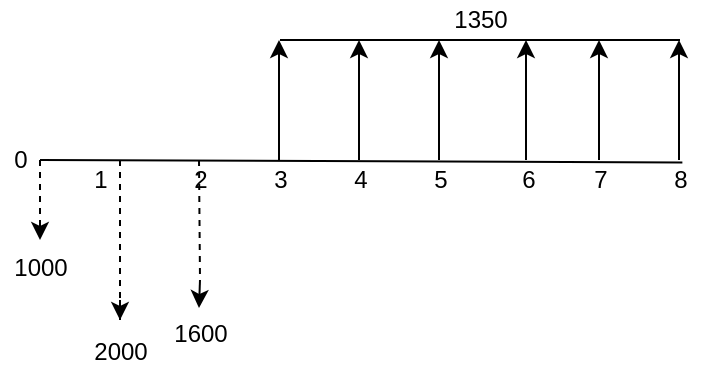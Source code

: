 <mxfile version="12.9.12" type="device"><diagram id="tU3wM6piWS4eTyoO-pxY" name="第 1 页"><mxGraphModel dx="1278" dy="627" grid="1" gridSize="10" guides="1" tooltips="1" connect="1" arrows="1" fold="1" page="1" pageScale="1" pageWidth="827" pageHeight="1169" math="0" shadow="0"><root><mxCell id="0"/><mxCell id="1" parent="0"/><mxCell id="lW47n_avVsVFd6KusKKp-1" value="" style="endArrow=none;html=1;entryX=0.56;entryY=0.06;entryDx=0;entryDy=0;entryPerimeter=0;" edge="1" parent="1" target="lW47n_avVsVFd6KusKKp-10"><mxGeometry width="50" height="50" relative="1" as="geometry"><mxPoint x="160" y="160" as="sourcePoint"/><mxPoint x="440" y="160" as="targetPoint"/></mxGeometry></mxCell><mxCell id="lW47n_avVsVFd6KusKKp-2" value="0" style="text;html=1;align=center;verticalAlign=middle;resizable=0;points=[];autosize=1;" vertex="1" parent="1"><mxGeometry x="140" y="150" width="20" height="20" as="geometry"/></mxCell><mxCell id="lW47n_avVsVFd6KusKKp-3" value="1" style="text;html=1;align=center;verticalAlign=middle;resizable=0;points=[];autosize=1;" vertex="1" parent="1"><mxGeometry x="180" y="160" width="20" height="20" as="geometry"/></mxCell><mxCell id="lW47n_avVsVFd6KusKKp-4" value="2" style="text;html=1;align=center;verticalAlign=middle;resizable=0;points=[];autosize=1;" vertex="1" parent="1"><mxGeometry x="230" y="160" width="20" height="20" as="geometry"/></mxCell><mxCell id="lW47n_avVsVFd6KusKKp-5" value="3" style="text;html=1;align=center;verticalAlign=middle;resizable=0;points=[];autosize=1;" vertex="1" parent="1"><mxGeometry x="270" y="160" width="20" height="20" as="geometry"/></mxCell><mxCell id="lW47n_avVsVFd6KusKKp-6" value="4" style="text;html=1;align=center;verticalAlign=middle;resizable=0;points=[];autosize=1;" vertex="1" parent="1"><mxGeometry x="310" y="160" width="20" height="20" as="geometry"/></mxCell><mxCell id="lW47n_avVsVFd6KusKKp-7" value="5" style="text;html=1;align=center;verticalAlign=middle;resizable=0;points=[];autosize=1;" vertex="1" parent="1"><mxGeometry x="350" y="160" width="20" height="20" as="geometry"/></mxCell><mxCell id="lW47n_avVsVFd6KusKKp-8" value="6" style="text;html=1;align=center;verticalAlign=middle;resizable=0;points=[];autosize=1;" vertex="1" parent="1"><mxGeometry x="393.5" y="160" width="20" height="20" as="geometry"/></mxCell><mxCell id="lW47n_avVsVFd6KusKKp-9" value="7" style="text;html=1;align=center;verticalAlign=middle;resizable=0;points=[];autosize=1;" vertex="1" parent="1"><mxGeometry x="430" y="160" width="20" height="20" as="geometry"/></mxCell><mxCell id="lW47n_avVsVFd6KusKKp-10" value="8" style="text;html=1;align=center;verticalAlign=middle;resizable=0;points=[];autosize=1;" vertex="1" parent="1"><mxGeometry x="470" y="160" width="20" height="20" as="geometry"/></mxCell><mxCell id="lW47n_avVsVFd6KusKKp-11" value="" style="endArrow=none;dashed=1;html=1;" edge="1" parent="1"><mxGeometry width="50" height="50" relative="1" as="geometry"><mxPoint x="160" y="160" as="sourcePoint"/><mxPoint x="160" y="200" as="targetPoint"/></mxGeometry></mxCell><mxCell id="lW47n_avVsVFd6KusKKp-12" value="" style="endArrow=classic;html=1;" edge="1" parent="1"><mxGeometry width="50" height="50" relative="1" as="geometry"><mxPoint x="160" y="190" as="sourcePoint"/><mxPoint x="160" y="200" as="targetPoint"/></mxGeometry></mxCell><mxCell id="lW47n_avVsVFd6KusKKp-13" value="1000" style="text;html=1;align=center;verticalAlign=middle;resizable=0;points=[];autosize=1;" vertex="1" parent="1"><mxGeometry x="140" y="204" width="40" height="20" as="geometry"/></mxCell><mxCell id="lW47n_avVsVFd6KusKKp-14" value="" style="endArrow=none;dashed=1;html=1;" edge="1" parent="1"><mxGeometry width="50" height="50" relative="1" as="geometry"><mxPoint x="200" y="160" as="sourcePoint"/><mxPoint x="200" y="240" as="targetPoint"/></mxGeometry></mxCell><mxCell id="lW47n_avVsVFd6KusKKp-18" value="" style="endArrow=classic;html=1;" edge="1" parent="1"><mxGeometry width="50" height="50" relative="1" as="geometry"><mxPoint x="200" y="230" as="sourcePoint"/><mxPoint x="200" y="240" as="targetPoint"/></mxGeometry></mxCell><mxCell id="lW47n_avVsVFd6KusKKp-19" value="2000" style="text;html=1;align=center;verticalAlign=middle;resizable=0;points=[];autosize=1;" vertex="1" parent="1"><mxGeometry x="180" y="246" width="40" height="20" as="geometry"/></mxCell><mxCell id="lW47n_avVsVFd6KusKKp-20" value="" style="endArrow=none;dashed=1;html=1;" edge="1" parent="1"><mxGeometry width="50" height="50" relative="1" as="geometry"><mxPoint x="239.5" y="160" as="sourcePoint"/><mxPoint x="240" y="220" as="targetPoint"/></mxGeometry></mxCell><mxCell id="lW47n_avVsVFd6KusKKp-21" value="" style="endArrow=classic;html=1;" edge="1" parent="1"><mxGeometry width="50" height="50" relative="1" as="geometry"><mxPoint x="240" y="220" as="sourcePoint"/><mxPoint x="239.5" y="234" as="targetPoint"/></mxGeometry></mxCell><mxCell id="lW47n_avVsVFd6KusKKp-22" value="1600" style="text;html=1;align=center;verticalAlign=middle;resizable=0;points=[];autosize=1;" vertex="1" parent="1"><mxGeometry x="220" y="237" width="40" height="20" as="geometry"/></mxCell><mxCell id="lW47n_avVsVFd6KusKKp-24" value="" style="endArrow=classic;html=1;" edge="1" parent="1"><mxGeometry width="50" height="50" relative="1" as="geometry"><mxPoint x="279.5" y="160" as="sourcePoint"/><mxPoint x="279.5" y="100" as="targetPoint"/></mxGeometry></mxCell><mxCell id="lW47n_avVsVFd6KusKKp-25" value="" style="endArrow=classic;html=1;" edge="1" parent="1"><mxGeometry width="50" height="50" relative="1" as="geometry"><mxPoint x="319.5" y="160" as="sourcePoint"/><mxPoint x="319.5" y="100" as="targetPoint"/></mxGeometry></mxCell><mxCell id="lW47n_avVsVFd6KusKKp-26" value="" style="endArrow=classic;html=1;" edge="1" parent="1"><mxGeometry width="50" height="50" relative="1" as="geometry"><mxPoint x="359.5" y="160" as="sourcePoint"/><mxPoint x="359.5" y="100" as="targetPoint"/></mxGeometry></mxCell><mxCell id="lW47n_avVsVFd6KusKKp-28" value="" style="endArrow=classic;html=1;" edge="1" parent="1"><mxGeometry width="50" height="50" relative="1" as="geometry"><mxPoint x="403" y="160" as="sourcePoint"/><mxPoint x="403" y="100" as="targetPoint"/></mxGeometry></mxCell><mxCell id="lW47n_avVsVFd6KusKKp-29" value="" style="endArrow=classic;html=1;" edge="1" parent="1"><mxGeometry width="50" height="50" relative="1" as="geometry"><mxPoint x="439.5" y="160" as="sourcePoint"/><mxPoint x="439.5" y="100" as="targetPoint"/></mxGeometry></mxCell><mxCell id="lW47n_avVsVFd6KusKKp-31" value="" style="endArrow=classic;html=1;" edge="1" parent="1"><mxGeometry width="50" height="50" relative="1" as="geometry"><mxPoint x="479.5" y="160" as="sourcePoint"/><mxPoint x="479.5" y="100" as="targetPoint"/></mxGeometry></mxCell><mxCell id="lW47n_avVsVFd6KusKKp-32" value="" style="endArrow=none;html=1;" edge="1" parent="1"><mxGeometry width="50" height="50" relative="1" as="geometry"><mxPoint x="280" y="100" as="sourcePoint"/><mxPoint x="480" y="100" as="targetPoint"/></mxGeometry></mxCell><mxCell id="lW47n_avVsVFd6KusKKp-33" value="1350" style="text;html=1;align=center;verticalAlign=middle;resizable=0;points=[];autosize=1;" vertex="1" parent="1"><mxGeometry x="360" y="80" width="40" height="20" as="geometry"/></mxCell></root></mxGraphModel></diagram></mxfile>